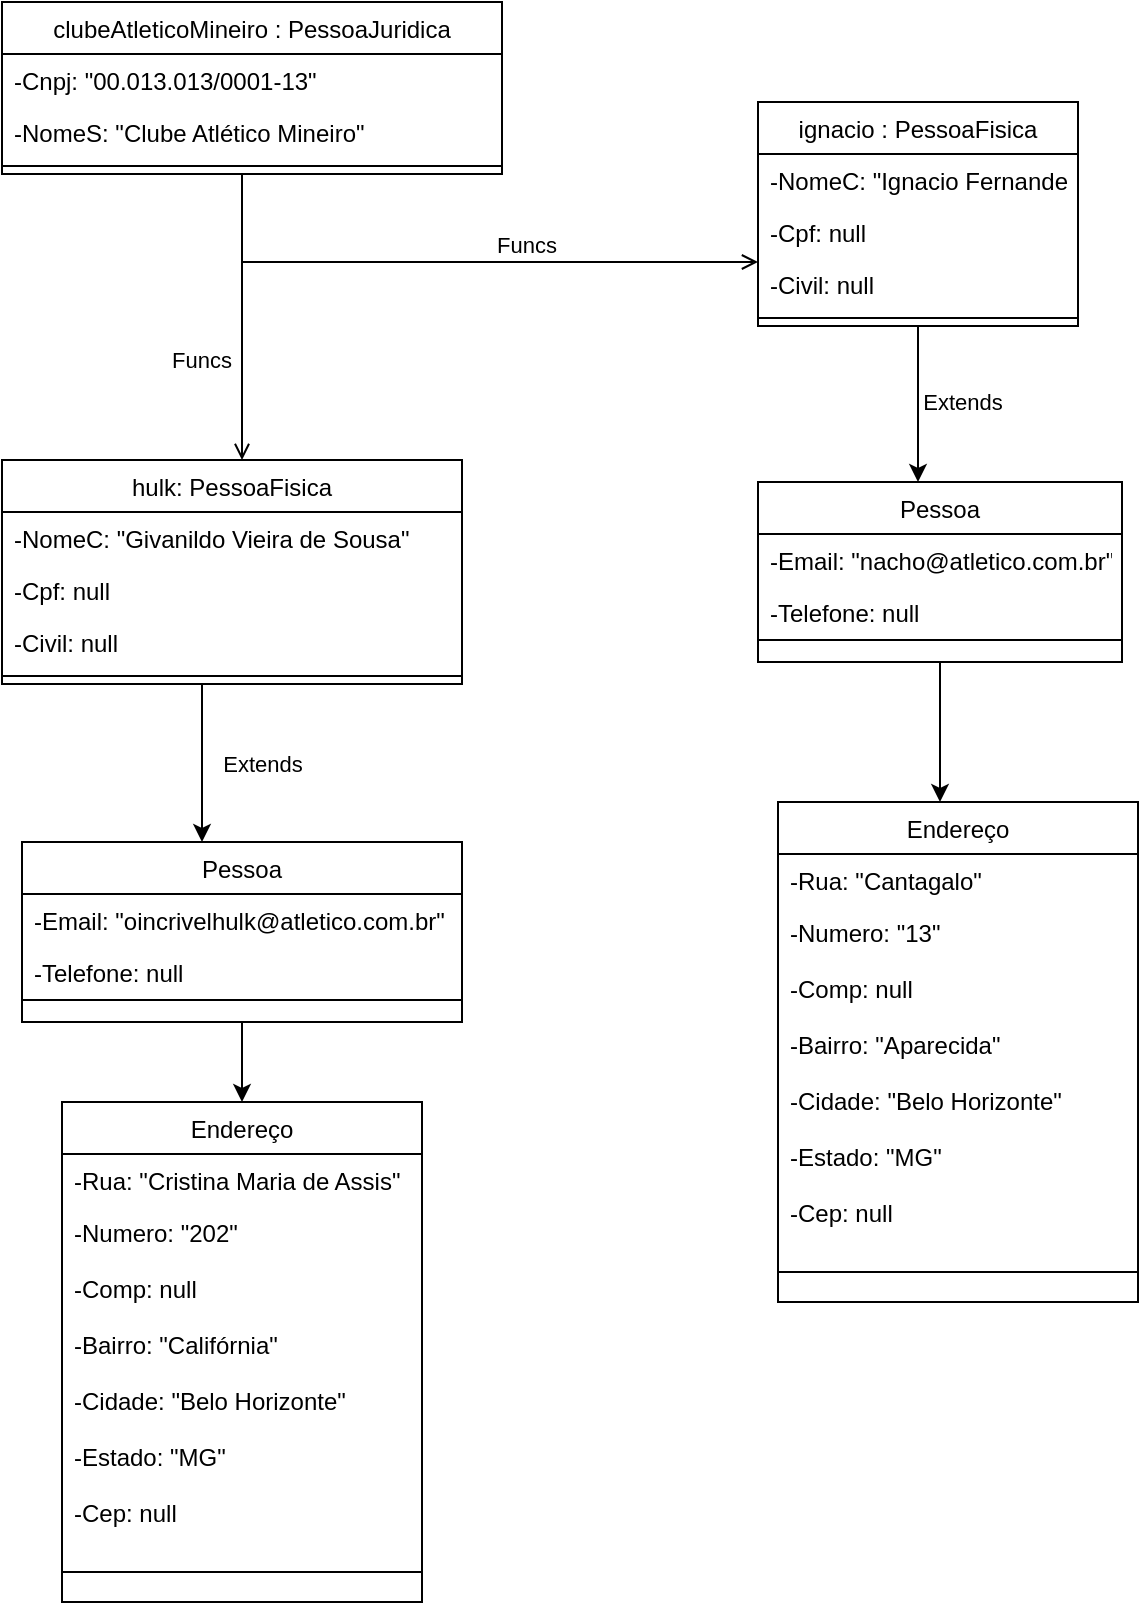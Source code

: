 <mxfile version="17.2.1" type="google"><diagram id="C5RBs43oDa-KdzZeNtuy" name="Page-1"><mxGraphModel grid="1" page="1" gridSize="10" guides="1" tooltips="1" connect="1" arrows="1" fold="1" pageScale="1" pageWidth="827" pageHeight="1169" math="0" shadow="0"><root><mxCell id="WIyWlLk6GJQsqaUBKTNV-0"/><mxCell id="WIyWlLk6GJQsqaUBKTNV-1" parent="WIyWlLk6GJQsqaUBKTNV-0"/><mxCell id="zkfFHV4jXpPFQw0GAbJ--0" value="clubeAtleticoMineiro : PessoaJuridica&#10;" style="swimlane;fontStyle=0;align=center;verticalAlign=top;childLayout=stackLayout;horizontal=1;startSize=26;horizontalStack=0;resizeParent=1;resizeLast=0;collapsible=1;marginBottom=0;rounded=0;shadow=0;strokeWidth=1;" vertex="1" parent="WIyWlLk6GJQsqaUBKTNV-1"><mxGeometry x="130" y="70" width="250" height="86" as="geometry"><mxRectangle x="230" y="140" width="160" height="26" as="alternateBounds"/></mxGeometry></mxCell><mxCell id="zkfFHV4jXpPFQw0GAbJ--1" value="-Cnpj: &quot;00.013.013/0001-13&quot;" style="text;align=left;verticalAlign=top;spacingLeft=4;spacingRight=4;overflow=hidden;rotatable=0;points=[[0,0.5],[1,0.5]];portConstraint=eastwest;" vertex="1" parent="zkfFHV4jXpPFQw0GAbJ--0"><mxGeometry y="26" width="250" height="26" as="geometry"/></mxCell><mxCell id="zkfFHV4jXpPFQw0GAbJ--2" value="-NomeS: &quot;Clube Atlético Mineiro&quot;" style="text;align=left;verticalAlign=top;spacingLeft=4;spacingRight=4;overflow=hidden;rotatable=0;points=[[0,0.5],[1,0.5]];portConstraint=eastwest;rounded=0;shadow=0;html=0;" vertex="1" parent="zkfFHV4jXpPFQw0GAbJ--0"><mxGeometry y="52" width="250" height="26" as="geometry"/></mxCell><mxCell id="zkfFHV4jXpPFQw0GAbJ--4" value="" style="line;html=1;strokeWidth=1;align=left;verticalAlign=middle;spacingTop=-1;spacingLeft=3;spacingRight=3;rotatable=0;labelPosition=right;points=[];portConstraint=eastwest;" vertex="1" parent="zkfFHV4jXpPFQw0GAbJ--0"><mxGeometry y="78" width="250" height="8" as="geometry"/></mxCell><mxCell id="CKVVRi4N99HQW1vMyUzN-4" value="Extends" style="edgeStyle=orthogonalEdgeStyle;rounded=0;orthogonalLoop=1;jettySize=auto;html=1;exitX=0.5;exitY=1;exitDx=0;exitDy=0;" edge="1" parent="WIyWlLk6GJQsqaUBKTNV-1" source="zkfFHV4jXpPFQw0GAbJ--17"><mxGeometry x="-0.026" y="22" relative="1" as="geometry"><mxPoint x="588" y="310" as="targetPoint"/><mxPoint as="offset"/></mxGeometry></mxCell><mxCell id="zkfFHV4jXpPFQw0GAbJ--17" value="ignacio : PessoaFisica" style="swimlane;fontStyle=0;align=center;verticalAlign=top;childLayout=stackLayout;horizontal=1;startSize=26;horizontalStack=0;resizeParent=1;resizeLast=0;collapsible=1;marginBottom=0;rounded=0;shadow=0;strokeWidth=1;" vertex="1" parent="WIyWlLk6GJQsqaUBKTNV-1"><mxGeometry x="508" y="120" width="160" height="112" as="geometry"><mxRectangle x="550" y="140" width="160" height="26" as="alternateBounds"/></mxGeometry></mxCell><mxCell id="zkfFHV4jXpPFQw0GAbJ--18" value="-NomeC: &quot;Ignacio Fernandez&quot;" style="text;align=left;verticalAlign=top;spacingLeft=4;spacingRight=4;overflow=hidden;rotatable=0;points=[[0,0.5],[1,0.5]];portConstraint=eastwest;" vertex="1" parent="zkfFHV4jXpPFQw0GAbJ--17"><mxGeometry y="26" width="160" height="26" as="geometry"/></mxCell><mxCell id="zkfFHV4jXpPFQw0GAbJ--19" value="-Cpf: null" style="text;align=left;verticalAlign=top;spacingLeft=4;spacingRight=4;overflow=hidden;rotatable=0;points=[[0,0.5],[1,0.5]];portConstraint=eastwest;rounded=0;shadow=0;html=0;" vertex="1" parent="zkfFHV4jXpPFQw0GAbJ--17"><mxGeometry y="52" width="160" height="26" as="geometry"/></mxCell><mxCell id="zkfFHV4jXpPFQw0GAbJ--20" value="-Civil: null" style="text;align=left;verticalAlign=top;spacingLeft=4;spacingRight=4;overflow=hidden;rotatable=0;points=[[0,0.5],[1,0.5]];portConstraint=eastwest;rounded=0;shadow=0;html=0;" vertex="1" parent="zkfFHV4jXpPFQw0GAbJ--17"><mxGeometry y="78" width="160" height="26" as="geometry"/></mxCell><mxCell id="zkfFHV4jXpPFQw0GAbJ--23" value="" style="line;html=1;strokeWidth=1;align=left;verticalAlign=middle;spacingTop=-1;spacingLeft=3;spacingRight=3;rotatable=0;labelPosition=right;points=[];portConstraint=eastwest;" vertex="1" parent="zkfFHV4jXpPFQw0GAbJ--17"><mxGeometry y="104" width="160" height="8" as="geometry"/></mxCell><mxCell id="zkfFHV4jXpPFQw0GAbJ--26" value="Funcs" style="endArrow=open;shadow=0;strokeWidth=1;rounded=0;endFill=1;edgeStyle=elbowEdgeStyle;elbow=vertical;" edge="1" parent="WIyWlLk6GJQsqaUBKTNV-1" source="zkfFHV4jXpPFQw0GAbJ--0" target="zkfFHV4jXpPFQw0GAbJ--17"><mxGeometry x="0.5" y="41" relative="1" as="geometry"><mxPoint x="380" y="192" as="sourcePoint"/><mxPoint x="540" y="192" as="targetPoint"/><mxPoint x="-40" y="32" as="offset"/><Array as="points"><mxPoint x="250" y="200"/><mxPoint x="390" y="180"/><mxPoint x="430" y="140"/><mxPoint x="450" y="170"/></Array></mxGeometry></mxCell><mxCell id="CKVVRi4N99HQW1vMyUzN-11" style="edgeStyle=orthogonalEdgeStyle;rounded=0;orthogonalLoop=1;jettySize=auto;html=1;" edge="1" parent="WIyWlLk6GJQsqaUBKTNV-1" source="CKVVRi4N99HQW1vMyUzN-5"><mxGeometry relative="1" as="geometry"><mxPoint x="599" y="470" as="targetPoint"/></mxGeometry></mxCell><mxCell id="CKVVRi4N99HQW1vMyUzN-5" value="Pessoa" style="swimlane;fontStyle=0;align=center;verticalAlign=top;childLayout=stackLayout;horizontal=1;startSize=26;horizontalStack=0;resizeParent=1;resizeLast=0;collapsible=1;marginBottom=0;rounded=0;shadow=0;strokeWidth=1;" vertex="1" parent="WIyWlLk6GJQsqaUBKTNV-1"><mxGeometry x="508" y="310" width="182" height="90" as="geometry"><mxRectangle x="550" y="140" width="160" height="26" as="alternateBounds"/></mxGeometry></mxCell><mxCell id="CKVVRi4N99HQW1vMyUzN-6" value="-Email: &quot;nacho@atletico.com.br&quot;" style="text;align=left;verticalAlign=top;spacingLeft=4;spacingRight=4;overflow=hidden;rotatable=0;points=[[0,0.5],[1,0.5]];portConstraint=eastwest;" vertex="1" parent="CKVVRi4N99HQW1vMyUzN-5"><mxGeometry y="26" width="182" height="26" as="geometry"/></mxCell><mxCell id="CKVVRi4N99HQW1vMyUzN-7" value="-Telefone: null" style="text;align=left;verticalAlign=top;spacingLeft=4;spacingRight=4;overflow=hidden;rotatable=0;points=[[0,0.5],[1,0.5]];portConstraint=eastwest;rounded=0;shadow=0;html=0;" vertex="1" parent="CKVVRi4N99HQW1vMyUzN-5"><mxGeometry y="52" width="182" height="26" as="geometry"/></mxCell><mxCell id="CKVVRi4N99HQW1vMyUzN-9" value="" style="line;html=1;strokeWidth=1;align=left;verticalAlign=middle;spacingTop=-1;spacingLeft=3;spacingRight=3;rotatable=0;labelPosition=right;points=[];portConstraint=eastwest;" vertex="1" parent="CKVVRi4N99HQW1vMyUzN-5"><mxGeometry y="78" width="182" height="2" as="geometry"/></mxCell><mxCell id="CKVVRi4N99HQW1vMyUzN-12" value="Endereço" style="swimlane;fontStyle=0;align=center;verticalAlign=top;childLayout=stackLayout;horizontal=1;startSize=26;horizontalStack=0;resizeParent=1;resizeLast=0;collapsible=1;marginBottom=0;rounded=0;shadow=0;strokeWidth=1;" vertex="1" parent="WIyWlLk6GJQsqaUBKTNV-1"><mxGeometry x="518" y="470" width="180" height="250" as="geometry"><mxRectangle x="550" y="140" width="160" height="26" as="alternateBounds"/></mxGeometry></mxCell><mxCell id="CKVVRi4N99HQW1vMyUzN-13" value="-Rua: &quot;Cantagalo&quot;" style="text;align=left;verticalAlign=top;spacingLeft=4;spacingRight=4;overflow=hidden;rotatable=0;points=[[0,0.5],[1,0.5]];portConstraint=eastwest;" vertex="1" parent="CKVVRi4N99HQW1vMyUzN-12"><mxGeometry y="26" width="180" height="26" as="geometry"/></mxCell><mxCell id="CKVVRi4N99HQW1vMyUzN-14" value="-Numero: &quot;13&quot;&#10;&#10;-Comp: null&#10;&#10;-Bairro: &quot;Aparecida&quot;&#10;&#10;-Cidade: &quot;Belo Horizonte&quot;&#10;&#10;-Estado: &quot;MG&quot;&#10;&#10;-Cep: null" style="text;align=left;verticalAlign=top;spacingLeft=4;spacingRight=4;overflow=hidden;rotatable=0;points=[[0,0.5],[1,0.5]];portConstraint=eastwest;rounded=0;shadow=0;html=0;" vertex="1" parent="CKVVRi4N99HQW1vMyUzN-12"><mxGeometry y="52" width="180" height="168" as="geometry"/></mxCell><mxCell id="CKVVRi4N99HQW1vMyUzN-16" value="" style="line;html=1;strokeWidth=1;align=left;verticalAlign=middle;spacingTop=-1;spacingLeft=3;spacingRight=3;rotatable=0;labelPosition=right;points=[];portConstraint=eastwest;" vertex="1" parent="CKVVRi4N99HQW1vMyUzN-12"><mxGeometry y="220" width="180" height="30" as="geometry"/></mxCell><mxCell id="CKVVRi4N99HQW1vMyUzN-20" value="Funcs" style="endArrow=open;shadow=0;strokeWidth=1;rounded=0;endFill=1;edgeStyle=elbowEdgeStyle;elbow=vertical;" edge="1" parent="WIyWlLk6GJQsqaUBKTNV-1" target="CKVVRi4N99HQW1vMyUzN-21"><mxGeometry x="0.273" y="-20" relative="1" as="geometry"><mxPoint x="250" y="160" as="sourcePoint"/><mxPoint x="369" y="232" as="targetPoint"/><mxPoint as="offset"/><Array as="points"><mxPoint x="250" y="250"/><mxPoint x="101" y="232"/><mxPoint x="251" y="212"/><mxPoint x="291" y="172"/><mxPoint x="311" y="202"/></Array></mxGeometry></mxCell><mxCell id="CKVVRi4N99HQW1vMyUzN-21" value="hulk: PessoaFisica" style="swimlane;fontStyle=0;align=center;verticalAlign=top;childLayout=stackLayout;horizontal=1;startSize=26;horizontalStack=0;resizeParent=1;resizeLast=0;collapsible=1;marginBottom=0;rounded=0;shadow=0;strokeWidth=1;" vertex="1" parent="WIyWlLk6GJQsqaUBKTNV-1"><mxGeometry x="130" y="299" width="230" height="112" as="geometry"><mxRectangle x="550" y="140" width="160" height="26" as="alternateBounds"/></mxGeometry></mxCell><mxCell id="CKVVRi4N99HQW1vMyUzN-22" value="-NomeC: &quot;Givanildo Vieira de Sousa&quot;" style="text;align=left;verticalAlign=top;spacingLeft=4;spacingRight=4;overflow=hidden;rotatable=0;points=[[0,0.5],[1,0.5]];portConstraint=eastwest;" vertex="1" parent="CKVVRi4N99HQW1vMyUzN-21"><mxGeometry y="26" width="230" height="26" as="geometry"/></mxCell><mxCell id="CKVVRi4N99HQW1vMyUzN-23" value="-Cpf: null" style="text;align=left;verticalAlign=top;spacingLeft=4;spacingRight=4;overflow=hidden;rotatable=0;points=[[0,0.5],[1,0.5]];portConstraint=eastwest;rounded=0;shadow=0;html=0;" vertex="1" parent="CKVVRi4N99HQW1vMyUzN-21"><mxGeometry y="52" width="230" height="26" as="geometry"/></mxCell><mxCell id="CKVVRi4N99HQW1vMyUzN-24" value="-Civil: null" style="text;align=left;verticalAlign=top;spacingLeft=4;spacingRight=4;overflow=hidden;rotatable=0;points=[[0,0.5],[1,0.5]];portConstraint=eastwest;rounded=0;shadow=0;html=0;" vertex="1" parent="CKVVRi4N99HQW1vMyUzN-21"><mxGeometry y="78" width="230" height="26" as="geometry"/></mxCell><mxCell id="CKVVRi4N99HQW1vMyUzN-25" value="" style="line;html=1;strokeWidth=1;align=left;verticalAlign=middle;spacingTop=-1;spacingLeft=3;spacingRight=3;rotatable=0;labelPosition=right;points=[];portConstraint=eastwest;" vertex="1" parent="CKVVRi4N99HQW1vMyUzN-21"><mxGeometry y="104" width="230" height="8" as="geometry"/></mxCell><mxCell id="CKVVRi4N99HQW1vMyUzN-27" value="Extends" style="edgeStyle=orthogonalEdgeStyle;rounded=0;orthogonalLoop=1;jettySize=auto;html=1;" edge="1" parent="WIyWlLk6GJQsqaUBKTNV-1"><mxGeometry y="30" relative="1" as="geometry"><mxPoint x="230" y="490" as="targetPoint"/><mxPoint x="230" y="411" as="sourcePoint"/><mxPoint as="offset"/><Array as="points"><mxPoint x="230" y="450"/><mxPoint x="230" y="450"/></Array></mxGeometry></mxCell><mxCell id="CKVVRi4N99HQW1vMyUzN-28" value="Pessoa" style="swimlane;fontStyle=0;align=center;verticalAlign=top;childLayout=stackLayout;horizontal=1;startSize=26;horizontalStack=0;resizeParent=1;resizeLast=0;collapsible=1;marginBottom=0;rounded=0;shadow=0;strokeWidth=1;" vertex="1" parent="WIyWlLk6GJQsqaUBKTNV-1"><mxGeometry x="140" y="490" width="220" height="90" as="geometry"><mxRectangle x="550" y="140" width="160" height="26" as="alternateBounds"/></mxGeometry></mxCell><mxCell id="CKVVRi4N99HQW1vMyUzN-29" value="-Email: &quot;oincrivelhulk@atletico.com.br&quot;" style="text;align=left;verticalAlign=top;spacingLeft=4;spacingRight=4;overflow=hidden;rotatable=0;points=[[0,0.5],[1,0.5]];portConstraint=eastwest;" vertex="1" parent="CKVVRi4N99HQW1vMyUzN-28"><mxGeometry y="26" width="220" height="26" as="geometry"/></mxCell><mxCell id="CKVVRi4N99HQW1vMyUzN-30" value="-Telefone: null" style="text;align=left;verticalAlign=top;spacingLeft=4;spacingRight=4;overflow=hidden;rotatable=0;points=[[0,0.5],[1,0.5]];portConstraint=eastwest;rounded=0;shadow=0;html=0;" vertex="1" parent="CKVVRi4N99HQW1vMyUzN-28"><mxGeometry y="52" width="220" height="26" as="geometry"/></mxCell><mxCell id="CKVVRi4N99HQW1vMyUzN-31" value="" style="line;html=1;strokeWidth=1;align=left;verticalAlign=middle;spacingTop=-1;spacingLeft=3;spacingRight=3;rotatable=0;labelPosition=right;points=[];portConstraint=eastwest;" vertex="1" parent="CKVVRi4N99HQW1vMyUzN-28"><mxGeometry y="78" width="220" height="2" as="geometry"/></mxCell><mxCell id="CKVVRi4N99HQW1vMyUzN-36" style="edgeStyle=none;rounded=0;orthogonalLoop=1;jettySize=auto;html=1;exitX=0.5;exitY=1;exitDx=0;exitDy=0;" edge="1" parent="WIyWlLk6GJQsqaUBKTNV-1" source="CKVVRi4N99HQW1vMyUzN-28" target="CKVVRi4N99HQW1vMyUzN-32"><mxGeometry relative="1" as="geometry"/></mxCell><mxCell id="CKVVRi4N99HQW1vMyUzN-32" value="Endereço" style="swimlane;fontStyle=0;align=center;verticalAlign=top;childLayout=stackLayout;horizontal=1;startSize=26;horizontalStack=0;resizeParent=1;resizeLast=0;collapsible=1;marginBottom=0;rounded=0;shadow=0;strokeWidth=1;" vertex="1" parent="WIyWlLk6GJQsqaUBKTNV-1"><mxGeometry x="160" y="620" width="180" height="250" as="geometry"><mxRectangle x="550" y="140" width="160" height="26" as="alternateBounds"/></mxGeometry></mxCell><mxCell id="CKVVRi4N99HQW1vMyUzN-33" value="-Rua: &quot;Cristina Maria de Assis&quot;" style="text;align=left;verticalAlign=top;spacingLeft=4;spacingRight=4;overflow=hidden;rotatable=0;points=[[0,0.5],[1,0.5]];portConstraint=eastwest;" vertex="1" parent="CKVVRi4N99HQW1vMyUzN-32"><mxGeometry y="26" width="180" height="26" as="geometry"/></mxCell><mxCell id="CKVVRi4N99HQW1vMyUzN-34" value="-Numero: &quot;202&quot;&#10;&#10;-Comp: null&#10;&#10;-Bairro: &quot;Califórnia&quot;&#10;&#10;-Cidade: &quot;Belo Horizonte&quot;&#10;&#10;-Estado: &quot;MG&quot;&#10;&#10;-Cep: null" style="text;align=left;verticalAlign=top;spacingLeft=4;spacingRight=4;overflow=hidden;rotatable=0;points=[[0,0.5],[1,0.5]];portConstraint=eastwest;rounded=0;shadow=0;html=0;" vertex="1" parent="CKVVRi4N99HQW1vMyUzN-32"><mxGeometry y="52" width="180" height="168" as="geometry"/></mxCell><mxCell id="CKVVRi4N99HQW1vMyUzN-35" value="" style="line;html=1;strokeWidth=1;align=left;verticalAlign=middle;spacingTop=-1;spacingLeft=3;spacingRight=3;rotatable=0;labelPosition=right;points=[];portConstraint=eastwest;" vertex="1" parent="CKVVRi4N99HQW1vMyUzN-32"><mxGeometry y="220" width="180" height="30" as="geometry"/></mxCell></root></mxGraphModel></diagram></mxfile>